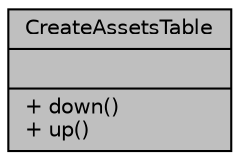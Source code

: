 digraph "CreateAssetsTable"
{
 // LATEX_PDF_SIZE
  bgcolor="transparent";
  edge [fontname="Helvetica",fontsize="10",labelfontname="Helvetica",labelfontsize="10"];
  node [fontname="Helvetica",fontsize="10",shape=record];
  Node1 [label="{CreateAssetsTable\n||+ down()\l+ up()\l}",height=0.2,width=0.4,color="black", fillcolor="grey75", style="filled", fontcolor="black",tooltip="Crear tabla de bienes institucionales."];
}
